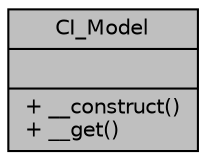 digraph "CI_Model"
{
 // LATEX_PDF_SIZE
  edge [fontname="Helvetica",fontsize="10",labelfontname="Helvetica",labelfontsize="10"];
  node [fontname="Helvetica",fontsize="10",shape=record];
  Node4 [label="{CI_Model\n||+ __construct()\l+ __get()\l}",height=0.2,width=0.4,color="black", fillcolor="grey75", style="filled", fontcolor="black",tooltip=" "];
}
